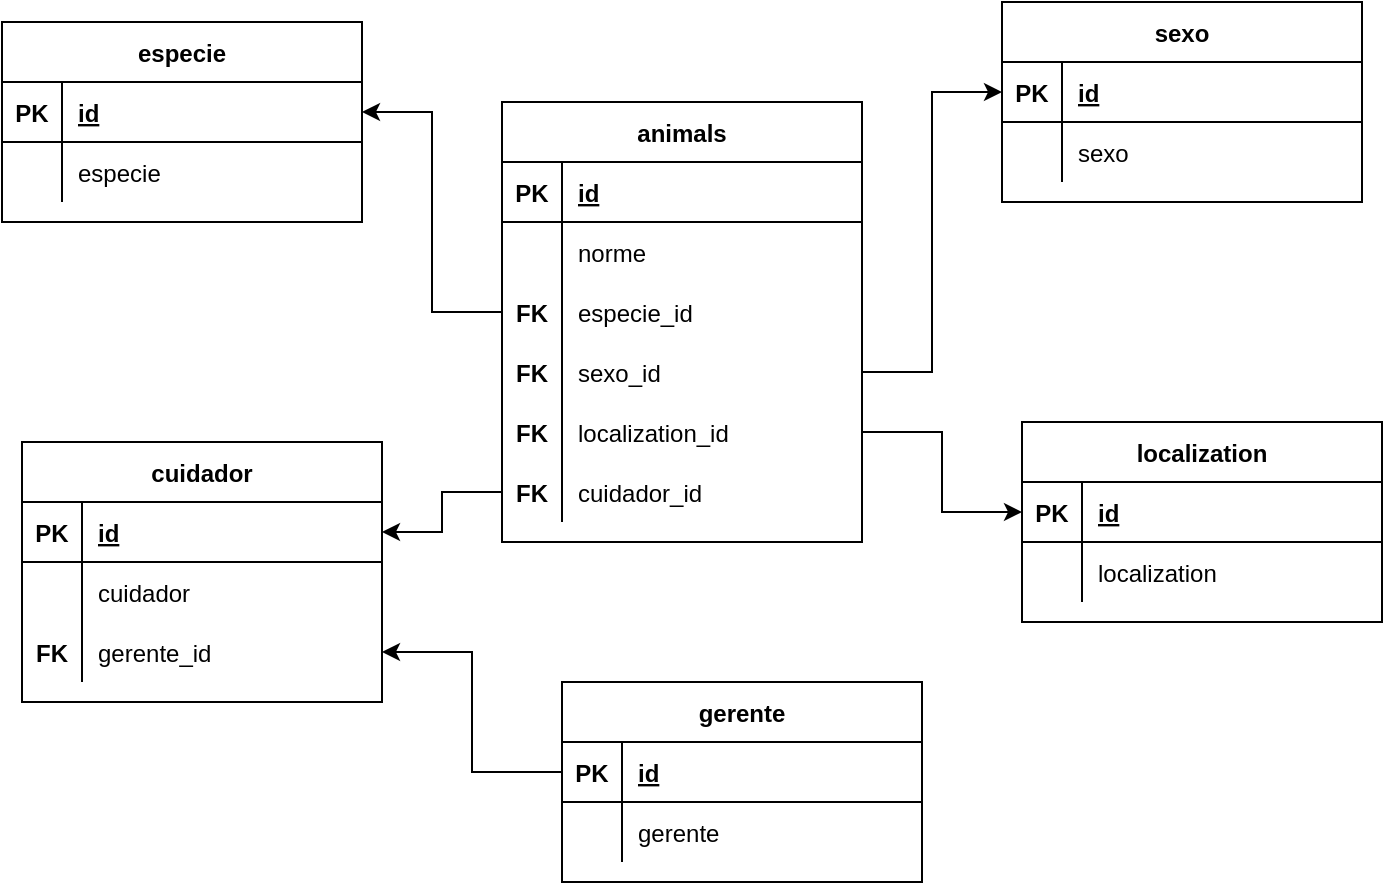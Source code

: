 <mxfile version="18.1.3" type="device"><diagram id="sPatajFDKs3iaWxxbmK1" name="Page-1"><mxGraphModel dx="1078" dy="795" grid="1" gridSize="10" guides="1" tooltips="1" connect="1" arrows="1" fold="1" page="0" pageScale="1" pageWidth="850" pageHeight="1100" math="0" shadow="0"><root><mxCell id="0"/><mxCell id="1" parent="0"/><mxCell id="SSNRbfYX1PRKuVDuD4cx-1" value="animals" style="shape=table;startSize=30;container=1;collapsible=1;childLayout=tableLayout;fixedRows=1;rowLines=0;fontStyle=1;align=center;resizeLast=1;" vertex="1" parent="1"><mxGeometry x="280" y="120" width="180" height="220" as="geometry"/></mxCell><mxCell id="SSNRbfYX1PRKuVDuD4cx-2" value="" style="shape=tableRow;horizontal=0;startSize=0;swimlaneHead=0;swimlaneBody=0;fillColor=none;collapsible=0;dropTarget=0;points=[[0,0.5],[1,0.5]];portConstraint=eastwest;top=0;left=0;right=0;bottom=1;" vertex="1" parent="SSNRbfYX1PRKuVDuD4cx-1"><mxGeometry y="30" width="180" height="30" as="geometry"/></mxCell><mxCell id="SSNRbfYX1PRKuVDuD4cx-3" value="PK" style="shape=partialRectangle;connectable=0;fillColor=none;top=0;left=0;bottom=0;right=0;fontStyle=1;overflow=hidden;" vertex="1" parent="SSNRbfYX1PRKuVDuD4cx-2"><mxGeometry width="30" height="30" as="geometry"><mxRectangle width="30" height="30" as="alternateBounds"/></mxGeometry></mxCell><mxCell id="SSNRbfYX1PRKuVDuD4cx-4" value="id" style="shape=partialRectangle;connectable=0;fillColor=none;top=0;left=0;bottom=0;right=0;align=left;spacingLeft=6;fontStyle=5;overflow=hidden;" vertex="1" parent="SSNRbfYX1PRKuVDuD4cx-2"><mxGeometry x="30" width="150" height="30" as="geometry"><mxRectangle width="150" height="30" as="alternateBounds"/></mxGeometry></mxCell><mxCell id="SSNRbfYX1PRKuVDuD4cx-5" value="" style="shape=tableRow;horizontal=0;startSize=0;swimlaneHead=0;swimlaneBody=0;fillColor=none;collapsible=0;dropTarget=0;points=[[0,0.5],[1,0.5]];portConstraint=eastwest;top=0;left=0;right=0;bottom=0;" vertex="1" parent="SSNRbfYX1PRKuVDuD4cx-1"><mxGeometry y="60" width="180" height="30" as="geometry"/></mxCell><mxCell id="SSNRbfYX1PRKuVDuD4cx-6" value="" style="shape=partialRectangle;connectable=0;fillColor=none;top=0;left=0;bottom=0;right=0;editable=1;overflow=hidden;" vertex="1" parent="SSNRbfYX1PRKuVDuD4cx-5"><mxGeometry width="30" height="30" as="geometry"><mxRectangle width="30" height="30" as="alternateBounds"/></mxGeometry></mxCell><mxCell id="SSNRbfYX1PRKuVDuD4cx-7" value="norme" style="shape=partialRectangle;connectable=0;fillColor=none;top=0;left=0;bottom=0;right=0;align=left;spacingLeft=6;overflow=hidden;" vertex="1" parent="SSNRbfYX1PRKuVDuD4cx-5"><mxGeometry x="30" width="150" height="30" as="geometry"><mxRectangle width="150" height="30" as="alternateBounds"/></mxGeometry></mxCell><mxCell id="SSNRbfYX1PRKuVDuD4cx-8" value="" style="shape=tableRow;horizontal=0;startSize=0;swimlaneHead=0;swimlaneBody=0;fillColor=none;collapsible=0;dropTarget=0;points=[[0,0.5],[1,0.5]];portConstraint=eastwest;top=0;left=0;right=0;bottom=0;" vertex="1" parent="SSNRbfYX1PRKuVDuD4cx-1"><mxGeometry y="90" width="180" height="30" as="geometry"/></mxCell><mxCell id="SSNRbfYX1PRKuVDuD4cx-9" value="FK" style="shape=partialRectangle;connectable=0;fillColor=none;top=0;left=0;bottom=0;right=0;editable=1;overflow=hidden;fontStyle=1" vertex="1" parent="SSNRbfYX1PRKuVDuD4cx-8"><mxGeometry width="30" height="30" as="geometry"><mxRectangle width="30" height="30" as="alternateBounds"/></mxGeometry></mxCell><mxCell id="SSNRbfYX1PRKuVDuD4cx-10" value="especie_id" style="shape=partialRectangle;connectable=0;fillColor=none;top=0;left=0;bottom=0;right=0;align=left;spacingLeft=6;overflow=hidden;" vertex="1" parent="SSNRbfYX1PRKuVDuD4cx-8"><mxGeometry x="30" width="150" height="30" as="geometry"><mxRectangle width="150" height="30" as="alternateBounds"/></mxGeometry></mxCell><mxCell id="SSNRbfYX1PRKuVDuD4cx-11" value="" style="shape=tableRow;horizontal=0;startSize=0;swimlaneHead=0;swimlaneBody=0;fillColor=none;collapsible=0;dropTarget=0;points=[[0,0.5],[1,0.5]];portConstraint=eastwest;top=0;left=0;right=0;bottom=0;" vertex="1" parent="SSNRbfYX1PRKuVDuD4cx-1"><mxGeometry y="120" width="180" height="30" as="geometry"/></mxCell><mxCell id="SSNRbfYX1PRKuVDuD4cx-12" value="FK" style="shape=partialRectangle;connectable=0;fillColor=none;top=0;left=0;bottom=0;right=0;editable=1;overflow=hidden;fontStyle=1" vertex="1" parent="SSNRbfYX1PRKuVDuD4cx-11"><mxGeometry width="30" height="30" as="geometry"><mxRectangle width="30" height="30" as="alternateBounds"/></mxGeometry></mxCell><mxCell id="SSNRbfYX1PRKuVDuD4cx-13" value="sexo_id" style="shape=partialRectangle;connectable=0;fillColor=none;top=0;left=0;bottom=0;right=0;align=left;spacingLeft=6;overflow=hidden;" vertex="1" parent="SSNRbfYX1PRKuVDuD4cx-11"><mxGeometry x="30" width="150" height="30" as="geometry"><mxRectangle width="150" height="30" as="alternateBounds"/></mxGeometry></mxCell><mxCell id="SSNRbfYX1PRKuVDuD4cx-37" value="" style="shape=tableRow;horizontal=0;startSize=0;swimlaneHead=0;swimlaneBody=0;fillColor=none;collapsible=0;dropTarget=0;points=[[0,0.5],[1,0.5]];portConstraint=eastwest;top=0;left=0;right=0;bottom=0;" vertex="1" parent="SSNRbfYX1PRKuVDuD4cx-1"><mxGeometry y="150" width="180" height="30" as="geometry"/></mxCell><mxCell id="SSNRbfYX1PRKuVDuD4cx-38" value="FK" style="shape=partialRectangle;connectable=0;fillColor=none;top=0;left=0;bottom=0;right=0;editable=1;overflow=hidden;fontStyle=1" vertex="1" parent="SSNRbfYX1PRKuVDuD4cx-37"><mxGeometry width="30" height="30" as="geometry"><mxRectangle width="30" height="30" as="alternateBounds"/></mxGeometry></mxCell><mxCell id="SSNRbfYX1PRKuVDuD4cx-39" value="localization_id" style="shape=partialRectangle;connectable=0;fillColor=none;top=0;left=0;bottom=0;right=0;align=left;spacingLeft=6;overflow=hidden;" vertex="1" parent="SSNRbfYX1PRKuVDuD4cx-37"><mxGeometry x="30" width="150" height="30" as="geometry"><mxRectangle width="150" height="30" as="alternateBounds"/></mxGeometry></mxCell><mxCell id="SSNRbfYX1PRKuVDuD4cx-49" value="" style="shape=tableRow;horizontal=0;startSize=0;swimlaneHead=0;swimlaneBody=0;fillColor=none;collapsible=0;dropTarget=0;points=[[0,0.5],[1,0.5]];portConstraint=eastwest;top=0;left=0;right=0;bottom=0;" vertex="1" parent="SSNRbfYX1PRKuVDuD4cx-1"><mxGeometry y="180" width="180" height="30" as="geometry"/></mxCell><mxCell id="SSNRbfYX1PRKuVDuD4cx-50" value="FK" style="shape=partialRectangle;connectable=0;fillColor=none;top=0;left=0;bottom=0;right=0;editable=1;overflow=hidden;fontStyle=1" vertex="1" parent="SSNRbfYX1PRKuVDuD4cx-49"><mxGeometry width="30" height="30" as="geometry"><mxRectangle width="30" height="30" as="alternateBounds"/></mxGeometry></mxCell><mxCell id="SSNRbfYX1PRKuVDuD4cx-51" value="cuidador_id" style="shape=partialRectangle;connectable=0;fillColor=none;top=0;left=0;bottom=0;right=0;align=left;spacingLeft=6;overflow=hidden;" vertex="1" parent="SSNRbfYX1PRKuVDuD4cx-49"><mxGeometry x="30" width="150" height="30" as="geometry"><mxRectangle width="150" height="30" as="alternateBounds"/></mxGeometry></mxCell><mxCell id="SSNRbfYX1PRKuVDuD4cx-14" value="especie" style="shape=table;startSize=30;container=1;collapsible=1;childLayout=tableLayout;fixedRows=1;rowLines=0;fontStyle=1;align=center;resizeLast=1;" vertex="1" parent="1"><mxGeometry x="30" y="80" width="180" height="100" as="geometry"/></mxCell><mxCell id="SSNRbfYX1PRKuVDuD4cx-15" value="" style="shape=tableRow;horizontal=0;startSize=0;swimlaneHead=0;swimlaneBody=0;fillColor=none;collapsible=0;dropTarget=0;points=[[0,0.5],[1,0.5]];portConstraint=eastwest;top=0;left=0;right=0;bottom=1;" vertex="1" parent="SSNRbfYX1PRKuVDuD4cx-14"><mxGeometry y="30" width="180" height="30" as="geometry"/></mxCell><mxCell id="SSNRbfYX1PRKuVDuD4cx-16" value="PK" style="shape=partialRectangle;connectable=0;fillColor=none;top=0;left=0;bottom=0;right=0;fontStyle=1;overflow=hidden;" vertex="1" parent="SSNRbfYX1PRKuVDuD4cx-15"><mxGeometry width="30" height="30" as="geometry"><mxRectangle width="30" height="30" as="alternateBounds"/></mxGeometry></mxCell><mxCell id="SSNRbfYX1PRKuVDuD4cx-17" value="id" style="shape=partialRectangle;connectable=0;fillColor=none;top=0;left=0;bottom=0;right=0;align=left;spacingLeft=6;fontStyle=5;overflow=hidden;" vertex="1" parent="SSNRbfYX1PRKuVDuD4cx-15"><mxGeometry x="30" width="150" height="30" as="geometry"><mxRectangle width="150" height="30" as="alternateBounds"/></mxGeometry></mxCell><mxCell id="SSNRbfYX1PRKuVDuD4cx-18" value="" style="shape=tableRow;horizontal=0;startSize=0;swimlaneHead=0;swimlaneBody=0;fillColor=none;collapsible=0;dropTarget=0;points=[[0,0.5],[1,0.5]];portConstraint=eastwest;top=0;left=0;right=0;bottom=0;" vertex="1" parent="SSNRbfYX1PRKuVDuD4cx-14"><mxGeometry y="60" width="180" height="30" as="geometry"/></mxCell><mxCell id="SSNRbfYX1PRKuVDuD4cx-19" value="" style="shape=partialRectangle;connectable=0;fillColor=none;top=0;left=0;bottom=0;right=0;editable=1;overflow=hidden;" vertex="1" parent="SSNRbfYX1PRKuVDuD4cx-18"><mxGeometry width="30" height="30" as="geometry"><mxRectangle width="30" height="30" as="alternateBounds"/></mxGeometry></mxCell><mxCell id="SSNRbfYX1PRKuVDuD4cx-20" value="especie" style="shape=partialRectangle;connectable=0;fillColor=none;top=0;left=0;bottom=0;right=0;align=left;spacingLeft=6;overflow=hidden;" vertex="1" parent="SSNRbfYX1PRKuVDuD4cx-18"><mxGeometry x="30" width="150" height="30" as="geometry"><mxRectangle width="150" height="30" as="alternateBounds"/></mxGeometry></mxCell><mxCell id="SSNRbfYX1PRKuVDuD4cx-29" value="sexo" style="shape=table;startSize=30;container=1;collapsible=1;childLayout=tableLayout;fixedRows=1;rowLines=0;fontStyle=1;align=center;resizeLast=1;" vertex="1" parent="1"><mxGeometry x="530" y="70" width="180" height="100" as="geometry"/></mxCell><mxCell id="SSNRbfYX1PRKuVDuD4cx-30" value="" style="shape=tableRow;horizontal=0;startSize=0;swimlaneHead=0;swimlaneBody=0;fillColor=none;collapsible=0;dropTarget=0;points=[[0,0.5],[1,0.5]];portConstraint=eastwest;top=0;left=0;right=0;bottom=1;" vertex="1" parent="SSNRbfYX1PRKuVDuD4cx-29"><mxGeometry y="30" width="180" height="30" as="geometry"/></mxCell><mxCell id="SSNRbfYX1PRKuVDuD4cx-31" value="PK" style="shape=partialRectangle;connectable=0;fillColor=none;top=0;left=0;bottom=0;right=0;fontStyle=1;overflow=hidden;" vertex="1" parent="SSNRbfYX1PRKuVDuD4cx-30"><mxGeometry width="30" height="30" as="geometry"><mxRectangle width="30" height="30" as="alternateBounds"/></mxGeometry></mxCell><mxCell id="SSNRbfYX1PRKuVDuD4cx-32" value="id" style="shape=partialRectangle;connectable=0;fillColor=none;top=0;left=0;bottom=0;right=0;align=left;spacingLeft=6;fontStyle=5;overflow=hidden;" vertex="1" parent="SSNRbfYX1PRKuVDuD4cx-30"><mxGeometry x="30" width="150" height="30" as="geometry"><mxRectangle width="150" height="30" as="alternateBounds"/></mxGeometry></mxCell><mxCell id="SSNRbfYX1PRKuVDuD4cx-33" value="" style="shape=tableRow;horizontal=0;startSize=0;swimlaneHead=0;swimlaneBody=0;fillColor=none;collapsible=0;dropTarget=0;points=[[0,0.5],[1,0.5]];portConstraint=eastwest;top=0;left=0;right=0;bottom=0;" vertex="1" parent="SSNRbfYX1PRKuVDuD4cx-29"><mxGeometry y="60" width="180" height="30" as="geometry"/></mxCell><mxCell id="SSNRbfYX1PRKuVDuD4cx-34" value="" style="shape=partialRectangle;connectable=0;fillColor=none;top=0;left=0;bottom=0;right=0;editable=1;overflow=hidden;" vertex="1" parent="SSNRbfYX1PRKuVDuD4cx-33"><mxGeometry width="30" height="30" as="geometry"><mxRectangle width="30" height="30" as="alternateBounds"/></mxGeometry></mxCell><mxCell id="SSNRbfYX1PRKuVDuD4cx-35" value="sexo" style="shape=partialRectangle;connectable=0;fillColor=none;top=0;left=0;bottom=0;right=0;align=left;spacingLeft=6;overflow=hidden;" vertex="1" parent="SSNRbfYX1PRKuVDuD4cx-33"><mxGeometry x="30" width="150" height="30" as="geometry"><mxRectangle width="150" height="30" as="alternateBounds"/></mxGeometry></mxCell><mxCell id="SSNRbfYX1PRKuVDuD4cx-40" value="localization" style="shape=table;startSize=30;container=1;collapsible=1;childLayout=tableLayout;fixedRows=1;rowLines=0;fontStyle=1;align=center;resizeLast=1;" vertex="1" parent="1"><mxGeometry x="540" y="280" width="180" height="100" as="geometry"/></mxCell><mxCell id="SSNRbfYX1PRKuVDuD4cx-41" value="" style="shape=tableRow;horizontal=0;startSize=0;swimlaneHead=0;swimlaneBody=0;fillColor=none;collapsible=0;dropTarget=0;points=[[0,0.5],[1,0.5]];portConstraint=eastwest;top=0;left=0;right=0;bottom=1;" vertex="1" parent="SSNRbfYX1PRKuVDuD4cx-40"><mxGeometry y="30" width="180" height="30" as="geometry"/></mxCell><mxCell id="SSNRbfYX1PRKuVDuD4cx-42" value="PK" style="shape=partialRectangle;connectable=0;fillColor=none;top=0;left=0;bottom=0;right=0;fontStyle=1;overflow=hidden;" vertex="1" parent="SSNRbfYX1PRKuVDuD4cx-41"><mxGeometry width="30" height="30" as="geometry"><mxRectangle width="30" height="30" as="alternateBounds"/></mxGeometry></mxCell><mxCell id="SSNRbfYX1PRKuVDuD4cx-43" value="id" style="shape=partialRectangle;connectable=0;fillColor=none;top=0;left=0;bottom=0;right=0;align=left;spacingLeft=6;fontStyle=5;overflow=hidden;" vertex="1" parent="SSNRbfYX1PRKuVDuD4cx-41"><mxGeometry x="30" width="150" height="30" as="geometry"><mxRectangle width="150" height="30" as="alternateBounds"/></mxGeometry></mxCell><mxCell id="SSNRbfYX1PRKuVDuD4cx-44" value="" style="shape=tableRow;horizontal=0;startSize=0;swimlaneHead=0;swimlaneBody=0;fillColor=none;collapsible=0;dropTarget=0;points=[[0,0.5],[1,0.5]];portConstraint=eastwest;top=0;left=0;right=0;bottom=0;" vertex="1" parent="SSNRbfYX1PRKuVDuD4cx-40"><mxGeometry y="60" width="180" height="30" as="geometry"/></mxCell><mxCell id="SSNRbfYX1PRKuVDuD4cx-45" value="" style="shape=partialRectangle;connectable=0;fillColor=none;top=0;left=0;bottom=0;right=0;editable=1;overflow=hidden;" vertex="1" parent="SSNRbfYX1PRKuVDuD4cx-44"><mxGeometry width="30" height="30" as="geometry"><mxRectangle width="30" height="30" as="alternateBounds"/></mxGeometry></mxCell><mxCell id="SSNRbfYX1PRKuVDuD4cx-46" value="localization" style="shape=partialRectangle;connectable=0;fillColor=none;top=0;left=0;bottom=0;right=0;align=left;spacingLeft=6;overflow=hidden;" vertex="1" parent="SSNRbfYX1PRKuVDuD4cx-44"><mxGeometry x="30" width="150" height="30" as="geometry"><mxRectangle width="150" height="30" as="alternateBounds"/></mxGeometry></mxCell><mxCell id="SSNRbfYX1PRKuVDuD4cx-47" style="edgeStyle=orthogonalEdgeStyle;rounded=0;orthogonalLoop=1;jettySize=auto;html=1;exitX=1;exitY=0.5;exitDx=0;exitDy=0;" edge="1" parent="1" source="SSNRbfYX1PRKuVDuD4cx-37" target="SSNRbfYX1PRKuVDuD4cx-41"><mxGeometry relative="1" as="geometry"/></mxCell><mxCell id="SSNRbfYX1PRKuVDuD4cx-48" style="edgeStyle=orthogonalEdgeStyle;rounded=0;orthogonalLoop=1;jettySize=auto;html=1;exitX=1;exitY=0.5;exitDx=0;exitDy=0;" edge="1" parent="1" source="SSNRbfYX1PRKuVDuD4cx-11" target="SSNRbfYX1PRKuVDuD4cx-30"><mxGeometry relative="1" as="geometry"/></mxCell><mxCell id="SSNRbfYX1PRKuVDuD4cx-52" value="cuidador" style="shape=table;startSize=30;container=1;collapsible=1;childLayout=tableLayout;fixedRows=1;rowLines=0;fontStyle=1;align=center;resizeLast=1;" vertex="1" parent="1"><mxGeometry x="40" y="290" width="180" height="130" as="geometry"/></mxCell><mxCell id="SSNRbfYX1PRKuVDuD4cx-53" value="" style="shape=tableRow;horizontal=0;startSize=0;swimlaneHead=0;swimlaneBody=0;fillColor=none;collapsible=0;dropTarget=0;points=[[0,0.5],[1,0.5]];portConstraint=eastwest;top=0;left=0;right=0;bottom=1;" vertex="1" parent="SSNRbfYX1PRKuVDuD4cx-52"><mxGeometry y="30" width="180" height="30" as="geometry"/></mxCell><mxCell id="SSNRbfYX1PRKuVDuD4cx-54" value="PK" style="shape=partialRectangle;connectable=0;fillColor=none;top=0;left=0;bottom=0;right=0;fontStyle=1;overflow=hidden;" vertex="1" parent="SSNRbfYX1PRKuVDuD4cx-53"><mxGeometry width="30" height="30" as="geometry"><mxRectangle width="30" height="30" as="alternateBounds"/></mxGeometry></mxCell><mxCell id="SSNRbfYX1PRKuVDuD4cx-55" value="id" style="shape=partialRectangle;connectable=0;fillColor=none;top=0;left=0;bottom=0;right=0;align=left;spacingLeft=6;fontStyle=5;overflow=hidden;" vertex="1" parent="SSNRbfYX1PRKuVDuD4cx-53"><mxGeometry x="30" width="150" height="30" as="geometry"><mxRectangle width="150" height="30" as="alternateBounds"/></mxGeometry></mxCell><mxCell id="SSNRbfYX1PRKuVDuD4cx-56" value="" style="shape=tableRow;horizontal=0;startSize=0;swimlaneHead=0;swimlaneBody=0;fillColor=none;collapsible=0;dropTarget=0;points=[[0,0.5],[1,0.5]];portConstraint=eastwest;top=0;left=0;right=0;bottom=0;" vertex="1" parent="SSNRbfYX1PRKuVDuD4cx-52"><mxGeometry y="60" width="180" height="30" as="geometry"/></mxCell><mxCell id="SSNRbfYX1PRKuVDuD4cx-57" value="" style="shape=partialRectangle;connectable=0;fillColor=none;top=0;left=0;bottom=0;right=0;editable=1;overflow=hidden;" vertex="1" parent="SSNRbfYX1PRKuVDuD4cx-56"><mxGeometry width="30" height="30" as="geometry"><mxRectangle width="30" height="30" as="alternateBounds"/></mxGeometry></mxCell><mxCell id="SSNRbfYX1PRKuVDuD4cx-58" value="cuidador" style="shape=partialRectangle;connectable=0;fillColor=none;top=0;left=0;bottom=0;right=0;align=left;spacingLeft=6;overflow=hidden;" vertex="1" parent="SSNRbfYX1PRKuVDuD4cx-56"><mxGeometry x="30" width="150" height="30" as="geometry"><mxRectangle width="150" height="30" as="alternateBounds"/></mxGeometry></mxCell><mxCell id="SSNRbfYX1PRKuVDuD4cx-64" value="" style="shape=tableRow;horizontal=0;startSize=0;swimlaneHead=0;swimlaneBody=0;fillColor=none;collapsible=0;dropTarget=0;points=[[0,0.5],[1,0.5]];portConstraint=eastwest;top=0;left=0;right=0;bottom=0;" vertex="1" parent="SSNRbfYX1PRKuVDuD4cx-52"><mxGeometry y="90" width="180" height="30" as="geometry"/></mxCell><mxCell id="SSNRbfYX1PRKuVDuD4cx-65" value="FK" style="shape=partialRectangle;connectable=0;fillColor=none;top=0;left=0;bottom=0;right=0;editable=1;overflow=hidden;fontStyle=1" vertex="1" parent="SSNRbfYX1PRKuVDuD4cx-64"><mxGeometry width="30" height="30" as="geometry"><mxRectangle width="30" height="30" as="alternateBounds"/></mxGeometry></mxCell><mxCell id="SSNRbfYX1PRKuVDuD4cx-66" value="gerente_id" style="shape=partialRectangle;connectable=0;fillColor=none;top=0;left=0;bottom=0;right=0;align=left;spacingLeft=6;overflow=hidden;" vertex="1" parent="SSNRbfYX1PRKuVDuD4cx-64"><mxGeometry x="30" width="150" height="30" as="geometry"><mxRectangle width="150" height="30" as="alternateBounds"/></mxGeometry></mxCell><mxCell id="SSNRbfYX1PRKuVDuD4cx-61" style="edgeStyle=orthogonalEdgeStyle;rounded=0;orthogonalLoop=1;jettySize=auto;html=1;exitX=0;exitY=0.5;exitDx=0;exitDy=0;" edge="1" parent="1" source="SSNRbfYX1PRKuVDuD4cx-8" target="SSNRbfYX1PRKuVDuD4cx-15"><mxGeometry relative="1" as="geometry"/></mxCell><mxCell id="SSNRbfYX1PRKuVDuD4cx-63" style="edgeStyle=orthogonalEdgeStyle;rounded=0;orthogonalLoop=1;jettySize=auto;html=1;exitX=0;exitY=0.5;exitDx=0;exitDy=0;" edge="1" parent="1" source="SSNRbfYX1PRKuVDuD4cx-49" target="SSNRbfYX1PRKuVDuD4cx-53"><mxGeometry relative="1" as="geometry"/></mxCell><mxCell id="SSNRbfYX1PRKuVDuD4cx-67" value="gerente" style="shape=table;startSize=30;container=1;collapsible=1;childLayout=tableLayout;fixedRows=1;rowLines=0;fontStyle=1;align=center;resizeLast=1;" vertex="1" parent="1"><mxGeometry x="310" y="410" width="180" height="100" as="geometry"/></mxCell><mxCell id="SSNRbfYX1PRKuVDuD4cx-68" value="" style="shape=tableRow;horizontal=0;startSize=0;swimlaneHead=0;swimlaneBody=0;fillColor=none;collapsible=0;dropTarget=0;points=[[0,0.5],[1,0.5]];portConstraint=eastwest;top=0;left=0;right=0;bottom=1;" vertex="1" parent="SSNRbfYX1PRKuVDuD4cx-67"><mxGeometry y="30" width="180" height="30" as="geometry"/></mxCell><mxCell id="SSNRbfYX1PRKuVDuD4cx-69" value="PK" style="shape=partialRectangle;connectable=0;fillColor=none;top=0;left=0;bottom=0;right=0;fontStyle=1;overflow=hidden;" vertex="1" parent="SSNRbfYX1PRKuVDuD4cx-68"><mxGeometry width="30" height="30" as="geometry"><mxRectangle width="30" height="30" as="alternateBounds"/></mxGeometry></mxCell><mxCell id="SSNRbfYX1PRKuVDuD4cx-70" value="id" style="shape=partialRectangle;connectable=0;fillColor=none;top=0;left=0;bottom=0;right=0;align=left;spacingLeft=6;fontStyle=5;overflow=hidden;" vertex="1" parent="SSNRbfYX1PRKuVDuD4cx-68"><mxGeometry x="30" width="150" height="30" as="geometry"><mxRectangle width="150" height="30" as="alternateBounds"/></mxGeometry></mxCell><mxCell id="SSNRbfYX1PRKuVDuD4cx-71" value="" style="shape=tableRow;horizontal=0;startSize=0;swimlaneHead=0;swimlaneBody=0;fillColor=none;collapsible=0;dropTarget=0;points=[[0,0.5],[1,0.5]];portConstraint=eastwest;top=0;left=0;right=0;bottom=0;" vertex="1" parent="SSNRbfYX1PRKuVDuD4cx-67"><mxGeometry y="60" width="180" height="30" as="geometry"/></mxCell><mxCell id="SSNRbfYX1PRKuVDuD4cx-72" value="" style="shape=partialRectangle;connectable=0;fillColor=none;top=0;left=0;bottom=0;right=0;editable=1;overflow=hidden;" vertex="1" parent="SSNRbfYX1PRKuVDuD4cx-71"><mxGeometry width="30" height="30" as="geometry"><mxRectangle width="30" height="30" as="alternateBounds"/></mxGeometry></mxCell><mxCell id="SSNRbfYX1PRKuVDuD4cx-73" value="gerente" style="shape=partialRectangle;connectable=0;fillColor=none;top=0;left=0;bottom=0;right=0;align=left;spacingLeft=6;overflow=hidden;" vertex="1" parent="SSNRbfYX1PRKuVDuD4cx-71"><mxGeometry x="30" width="150" height="30" as="geometry"><mxRectangle width="150" height="30" as="alternateBounds"/></mxGeometry></mxCell><mxCell id="SSNRbfYX1PRKuVDuD4cx-74" style="edgeStyle=orthogonalEdgeStyle;rounded=0;orthogonalLoop=1;jettySize=auto;html=1;exitX=0;exitY=0.5;exitDx=0;exitDy=0;entryX=1;entryY=0.5;entryDx=0;entryDy=0;" edge="1" parent="1" source="SSNRbfYX1PRKuVDuD4cx-68" target="SSNRbfYX1PRKuVDuD4cx-64"><mxGeometry relative="1" as="geometry"/></mxCell></root></mxGraphModel></diagram></mxfile>